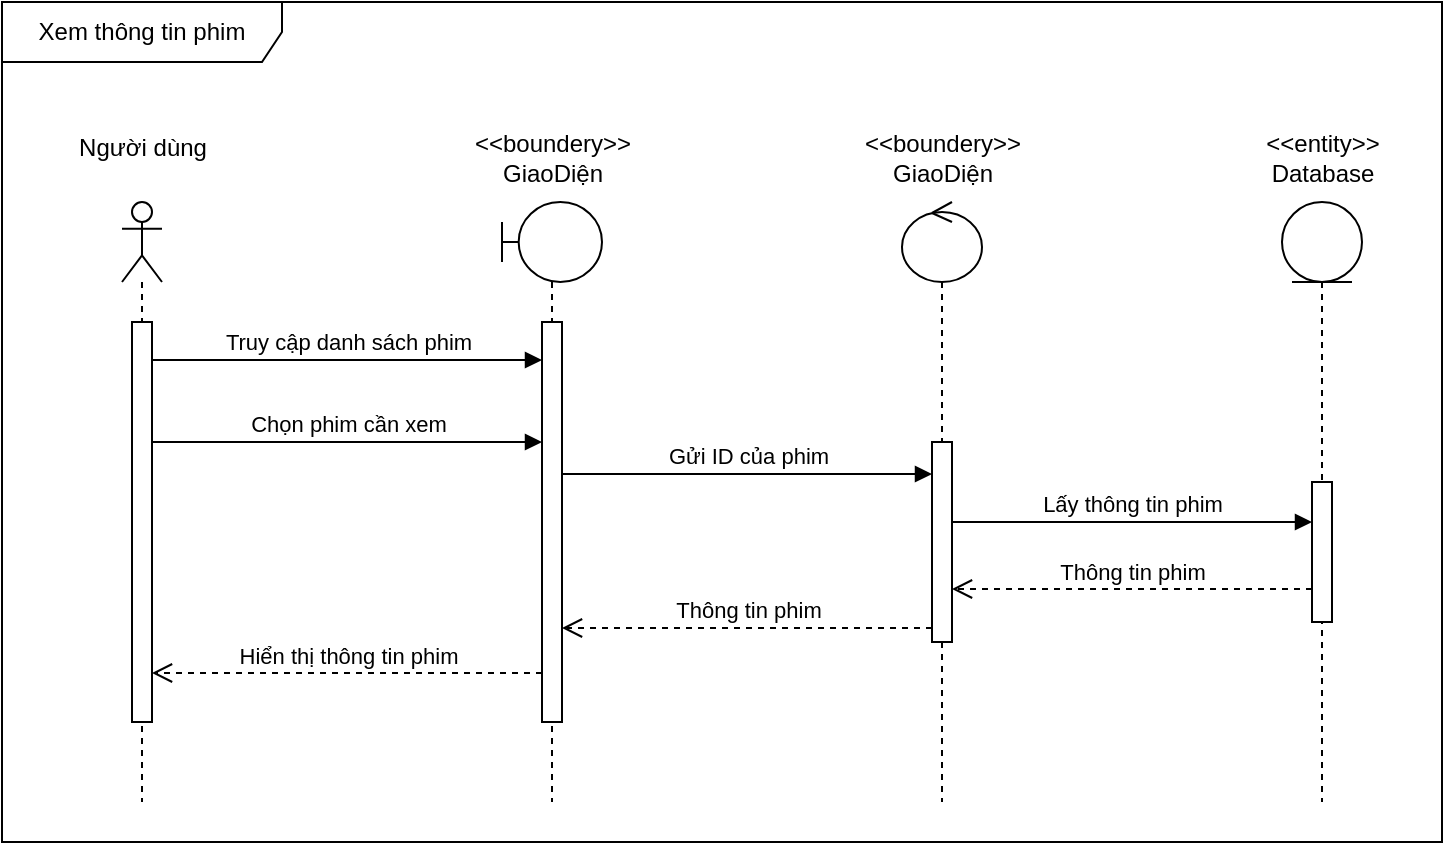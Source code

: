 <mxfile version="26.0.16">
  <diagram name="Page-1" id="2YBvvXClWsGukQMizWep">
    <mxGraphModel dx="1173" dy="565" grid="0" gridSize="10" guides="1" tooltips="1" connect="1" arrows="1" fold="1" page="1" pageScale="1" pageWidth="850" pageHeight="1100" math="0" shadow="0">
      <root>
        <mxCell id="0" />
        <mxCell id="1" parent="0" />
        <mxCell id="uIJRzmWlYiO0bU59zbRj-7" value="" style="shape=umlLifeline;perimeter=lifelinePerimeter;whiteSpace=wrap;html=1;container=1;dropTarget=0;collapsible=0;recursiveResize=0;outlineConnect=0;portConstraint=eastwest;newEdgeStyle={&quot;curved&quot;:0,&quot;rounded&quot;:0};participant=umlActor;" vertex="1" parent="1">
          <mxGeometry x="110" y="150" width="20" height="300" as="geometry" />
        </mxCell>
        <mxCell id="uIJRzmWlYiO0bU59zbRj-21" value="" style="html=1;points=[[0,0,0,0,5],[0,1,0,0,-5],[1,0,0,0,5],[1,1,0,0,-5]];perimeter=orthogonalPerimeter;outlineConnect=0;targetShapes=umlLifeline;portConstraint=eastwest;newEdgeStyle={&quot;curved&quot;:0,&quot;rounded&quot;:0};" vertex="1" parent="uIJRzmWlYiO0bU59zbRj-7">
          <mxGeometry x="5" y="60" width="10" height="200" as="geometry" />
        </mxCell>
        <mxCell id="uIJRzmWlYiO0bU59zbRj-8" value="" style="shape=umlLifeline;perimeter=lifelinePerimeter;whiteSpace=wrap;html=1;container=1;dropTarget=0;collapsible=0;recursiveResize=0;outlineConnect=0;portConstraint=eastwest;newEdgeStyle={&quot;curved&quot;:0,&quot;rounded&quot;:0};participant=umlBoundary;" vertex="1" parent="1">
          <mxGeometry x="300" y="150" width="50" height="300" as="geometry" />
        </mxCell>
        <mxCell id="uIJRzmWlYiO0bU59zbRj-22" value="" style="html=1;points=[[0,0,0,0,5],[0,1,0,0,-5],[1,0,0,0,5],[1,1,0,0,-5]];perimeter=orthogonalPerimeter;outlineConnect=0;targetShapes=umlLifeline;portConstraint=eastwest;newEdgeStyle={&quot;curved&quot;:0,&quot;rounded&quot;:0};" vertex="1" parent="uIJRzmWlYiO0bU59zbRj-8">
          <mxGeometry x="20" y="60" width="10" height="200" as="geometry" />
        </mxCell>
        <mxCell id="uIJRzmWlYiO0bU59zbRj-9" value="" style="shape=umlLifeline;perimeter=lifelinePerimeter;whiteSpace=wrap;html=1;container=1;dropTarget=0;collapsible=0;recursiveResize=0;outlineConnect=0;portConstraint=eastwest;newEdgeStyle={&quot;curved&quot;:0,&quot;rounded&quot;:0};participant=umlControl;" vertex="1" parent="1">
          <mxGeometry x="500" y="150" width="40" height="300" as="geometry" />
        </mxCell>
        <mxCell id="uIJRzmWlYiO0bU59zbRj-23" value="" style="html=1;points=[[0,0,0,0,5],[0,1,0,0,-5],[1,0,0,0,5],[1,1,0,0,-5]];perimeter=orthogonalPerimeter;outlineConnect=0;targetShapes=umlLifeline;portConstraint=eastwest;newEdgeStyle={&quot;curved&quot;:0,&quot;rounded&quot;:0};" vertex="1" parent="uIJRzmWlYiO0bU59zbRj-9">
          <mxGeometry x="15" y="120" width="10" height="100" as="geometry" />
        </mxCell>
        <mxCell id="uIJRzmWlYiO0bU59zbRj-10" value="" style="shape=umlLifeline;perimeter=lifelinePerimeter;whiteSpace=wrap;html=1;container=1;dropTarget=0;collapsible=0;recursiveResize=0;outlineConnect=0;portConstraint=eastwest;newEdgeStyle={&quot;curved&quot;:0,&quot;rounded&quot;:0};participant=umlEntity;" vertex="1" parent="1">
          <mxGeometry x="690" y="150" width="40" height="300" as="geometry" />
        </mxCell>
        <mxCell id="uIJRzmWlYiO0bU59zbRj-24" value="" style="html=1;points=[[0,0,0,0,5],[0,1,0,0,-5],[1,0,0,0,5],[1,1,0,0,-5]];perimeter=orthogonalPerimeter;outlineConnect=0;targetShapes=umlLifeline;portConstraint=eastwest;newEdgeStyle={&quot;curved&quot;:0,&quot;rounded&quot;:0};" vertex="1" parent="uIJRzmWlYiO0bU59zbRj-10">
          <mxGeometry x="15" y="140" width="10" height="70" as="geometry" />
        </mxCell>
        <mxCell id="uIJRzmWlYiO0bU59zbRj-11" value="Người dùng" style="text;html=1;align=center;verticalAlign=middle;resizable=0;points=[];autosize=1;strokeColor=none;fillColor=none;" vertex="1" parent="1">
          <mxGeometry x="75" y="108" width="90" height="30" as="geometry" />
        </mxCell>
        <mxCell id="uIJRzmWlYiO0bU59zbRj-12" value="&amp;lt;&amp;lt;boundery&amp;gt;&amp;gt;&lt;br&gt;&lt;div&gt;GiaoDiện&lt;/div&gt;" style="text;html=1;align=center;verticalAlign=middle;resizable=0;points=[];autosize=1;strokeColor=none;fillColor=none;" vertex="1" parent="1">
          <mxGeometry x="275" y="108" width="100" height="40" as="geometry" />
        </mxCell>
        <mxCell id="uIJRzmWlYiO0bU59zbRj-13" value="&amp;lt;&amp;lt;boundery&amp;gt;&amp;gt;&lt;br&gt;&lt;div&gt;GiaoDiện&lt;/div&gt;" style="text;html=1;align=center;verticalAlign=middle;resizable=0;points=[];autosize=1;strokeColor=none;fillColor=none;" vertex="1" parent="1">
          <mxGeometry x="470" y="108" width="100" height="40" as="geometry" />
        </mxCell>
        <mxCell id="uIJRzmWlYiO0bU59zbRj-14" value="&amp;lt;&amp;lt;entity&amp;gt;&amp;gt;&lt;div&gt;Database&lt;/div&gt;" style="text;html=1;align=center;verticalAlign=middle;resizable=0;points=[];autosize=1;strokeColor=none;fillColor=none;" vertex="1" parent="1">
          <mxGeometry x="670" y="108" width="80" height="40" as="geometry" />
        </mxCell>
        <mxCell id="uIJRzmWlYiO0bU59zbRj-25" value="Truy cập danh sách phim" style="html=1;verticalAlign=bottom;endArrow=block;curved=0;rounded=0;" edge="1" parent="1">
          <mxGeometry width="80" relative="1" as="geometry">
            <mxPoint x="125" y="229.0" as="sourcePoint" />
            <mxPoint x="320" y="229.0" as="targetPoint" />
          </mxGeometry>
        </mxCell>
        <mxCell id="uIJRzmWlYiO0bU59zbRj-26" value="Chọn phim cần xem" style="html=1;verticalAlign=bottom;endArrow=block;curved=0;rounded=0;" edge="1" parent="1">
          <mxGeometry width="80" relative="1" as="geometry">
            <mxPoint x="125" y="270.0" as="sourcePoint" />
            <mxPoint x="320" y="270.0" as="targetPoint" />
          </mxGeometry>
        </mxCell>
        <mxCell id="uIJRzmWlYiO0bU59zbRj-27" value="Gửi ID của phim" style="html=1;verticalAlign=bottom;endArrow=block;curved=0;rounded=0;" edge="1" parent="1">
          <mxGeometry width="80" relative="1" as="geometry">
            <mxPoint x="330" y="286.0" as="sourcePoint" />
            <mxPoint x="515" y="286.0" as="targetPoint" />
          </mxGeometry>
        </mxCell>
        <mxCell id="uIJRzmWlYiO0bU59zbRj-28" value="Lấy thông tin phim" style="html=1;verticalAlign=bottom;endArrow=block;curved=0;rounded=0;" edge="1" parent="1" source="uIJRzmWlYiO0bU59zbRj-23">
          <mxGeometry width="80" relative="1" as="geometry">
            <mxPoint x="520" y="310.0" as="sourcePoint" />
            <mxPoint x="705" y="310.0" as="targetPoint" />
          </mxGeometry>
        </mxCell>
        <mxCell id="uIJRzmWlYiO0bU59zbRj-29" value="Thông tin phim" style="html=1;verticalAlign=bottom;endArrow=open;dashed=1;endSize=8;curved=0;rounded=0;" edge="1" parent="1">
          <mxGeometry relative="1" as="geometry">
            <mxPoint x="705" y="343.5" as="sourcePoint" />
            <mxPoint x="525" y="343.5" as="targetPoint" />
          </mxGeometry>
        </mxCell>
        <mxCell id="uIJRzmWlYiO0bU59zbRj-30" value="Thông tin phim" style="html=1;verticalAlign=bottom;endArrow=open;dashed=1;endSize=8;curved=0;rounded=0;" edge="1" parent="1">
          <mxGeometry relative="1" as="geometry">
            <mxPoint x="515" y="363" as="sourcePoint" />
            <mxPoint x="330" y="363" as="targetPoint" />
            <Array as="points">
              <mxPoint x="510" y="363" />
            </Array>
          </mxGeometry>
        </mxCell>
        <mxCell id="uIJRzmWlYiO0bU59zbRj-31" value="Hiển thị thông tin phim" style="html=1;verticalAlign=bottom;endArrow=open;dashed=1;endSize=8;curved=0;rounded=0;" edge="1" parent="1" target="uIJRzmWlYiO0bU59zbRj-21">
          <mxGeometry relative="1" as="geometry">
            <mxPoint x="320" y="385.5" as="sourcePoint" />
            <mxPoint x="135" y="386" as="targetPoint" />
          </mxGeometry>
        </mxCell>
        <mxCell id="uIJRzmWlYiO0bU59zbRj-32" value="Xem thông tin phim" style="shape=umlFrame;whiteSpace=wrap;html=1;pointerEvents=0;width=140;height=30;" vertex="1" parent="1">
          <mxGeometry x="50" y="50" width="720" height="420" as="geometry" />
        </mxCell>
      </root>
    </mxGraphModel>
  </diagram>
</mxfile>
